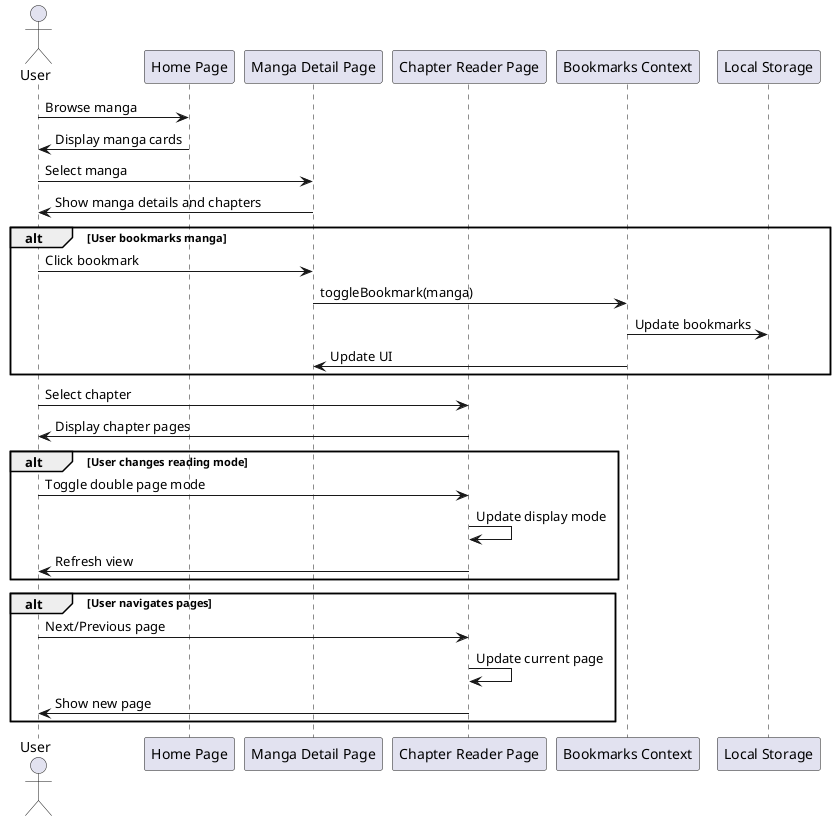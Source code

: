 @startuml "Manga Reading Flow"

actor User
participant "Home Page" as HomePage
participant "Manga Detail Page" as MangaDetailPage
participant "Chapter Reader Page" as ChapterReaderPage
participant "Bookmarks Context" as BookmarksContext
participant "Local Storage" as LocalStorage

User -> HomePage: Browse manga
HomePage -> User: Display manga cards
User -> MangaDetailPage: Select manga
MangaDetailPage -> User: Show manga details and chapters

alt User bookmarks manga
    User -> MangaDetailPage: Click bookmark
    MangaDetailPage -> BookmarksContext: toggleBookmark(manga)
    BookmarksContext -> LocalStorage: Update bookmarks
    BookmarksContext -> MangaDetailPage: Update UI
end

User -> ChapterReaderPage: Select chapter
ChapterReaderPage -> User: Display chapter pages

alt User changes reading mode
    User -> ChapterReaderPage: Toggle double page mode
    ChapterReaderPage -> ChapterReaderPage: Update display mode
    ChapterReaderPage -> User: Refresh view
end

alt User navigates pages
    User -> ChapterReaderPage: Next/Previous page
    ChapterReaderPage -> ChapterReaderPage: Update current page
    ChapterReaderPage -> User: Show new page
end

@enduml
